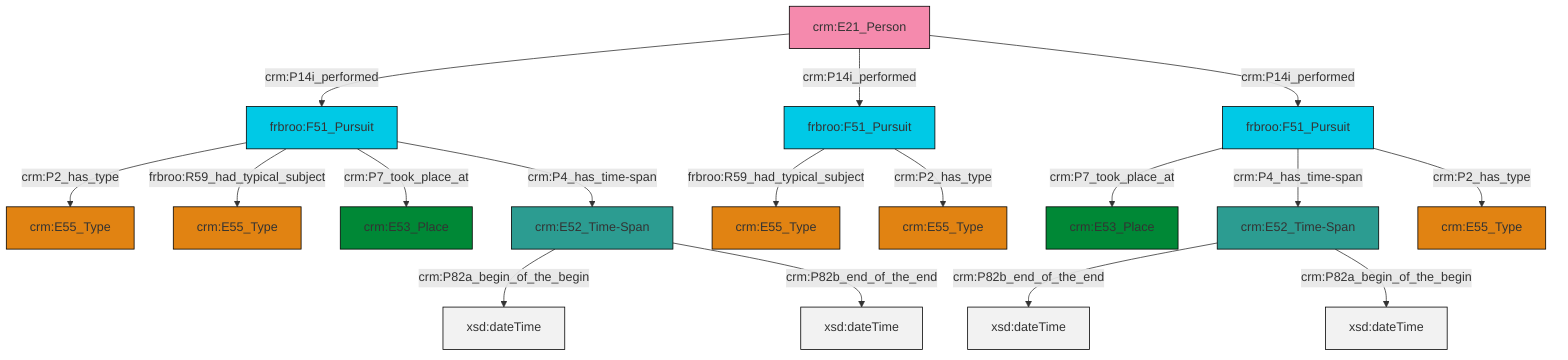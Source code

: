 graph TD
classDef Literal fill:#f2f2f2,stroke:#000000;
classDef CRM_Entity fill:#FFFFFF,stroke:#000000;
classDef Temporal_Entity fill:#00C9E6, stroke:#000000;
classDef Type fill:#E18312, stroke:#000000;
classDef Time-Span fill:#2C9C91, stroke:#000000;
classDef Appellation fill:#FFEB7F, stroke:#000000;
classDef Place fill:#008836, stroke:#000000;
classDef Persistent_Item fill:#B266B2, stroke:#000000;
classDef Conceptual_Object fill:#FFD700, stroke:#000000;
classDef Physical_Thing fill:#D2B48C, stroke:#000000;
classDef Actor fill:#f58aad, stroke:#000000;
classDef PC_Classes fill:#4ce600, stroke:#000000;
classDef Multi fill:#cccccc,stroke:#000000;

2["frbroo:F51_Pursuit"]:::Temporal_Entity -->|crm:P2_has_type| 4["crm:E55_Type"]:::Type
12["crm:E52_Time-Span"]:::Time-Span -->|crm:P82a_begin_of_the_begin| 13[xsd:dateTime]:::Literal
2["frbroo:F51_Pursuit"]:::Temporal_Entity -->|frbroo:R59_had_typical_subject| 7["crm:E55_Type"]:::Type
14["crm:E52_Time-Span"]:::Time-Span -->|crm:P82b_end_of_the_end| 15[xsd:dateTime]:::Literal
10["frbroo:F51_Pursuit"]:::Temporal_Entity -->|frbroo:R59_had_typical_subject| 0["crm:E55_Type"]:::Type
20["frbroo:F51_Pursuit"]:::Temporal_Entity -->|crm:P7_took_place_at| 21["crm:E53_Place"]:::Place
20["frbroo:F51_Pursuit"]:::Temporal_Entity -->|crm:P4_has_time-span| 14["crm:E52_Time-Span"]:::Time-Span
22["crm:E21_Person"]:::Actor -->|crm:P14i_performed| 2["frbroo:F51_Pursuit"]:::Temporal_Entity
20["frbroo:F51_Pursuit"]:::Temporal_Entity -->|crm:P2_has_type| 23["crm:E55_Type"]:::Type
10["frbroo:F51_Pursuit"]:::Temporal_Entity -->|crm:P2_has_type| 5["crm:E55_Type"]:::Type
2["frbroo:F51_Pursuit"]:::Temporal_Entity -->|crm:P7_took_place_at| 16["crm:E53_Place"]:::Place
22["crm:E21_Person"]:::Actor -->|crm:P14i_performed| 10["frbroo:F51_Pursuit"]:::Temporal_Entity
14["crm:E52_Time-Span"]:::Time-Span -->|crm:P82a_begin_of_the_begin| 27[xsd:dateTime]:::Literal
12["crm:E52_Time-Span"]:::Time-Span -->|crm:P82b_end_of_the_end| 29[xsd:dateTime]:::Literal
2["frbroo:F51_Pursuit"]:::Temporal_Entity -->|crm:P4_has_time-span| 12["crm:E52_Time-Span"]:::Time-Span
22["crm:E21_Person"]:::Actor -->|crm:P14i_performed| 20["frbroo:F51_Pursuit"]:::Temporal_Entity